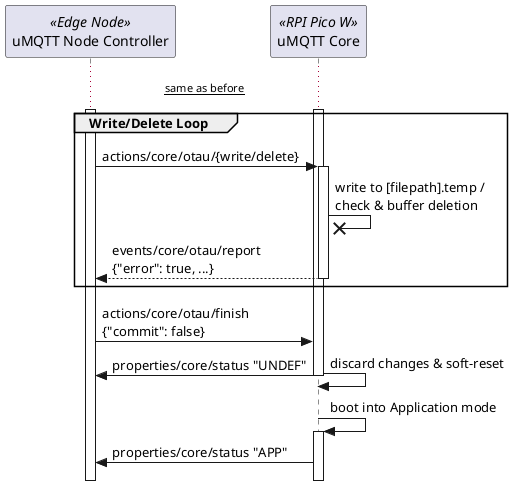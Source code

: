 @startuml
!pragma teoz true
skinparam style strictuml

participant "uMQTT Node Controller" as controller <<Edge Node>>
participant "uMQTT Core" as pico <<RPI Pico W>>

activate pico
activate controller

... __same as before__ ...

group Write/Delete Loop

    controller -> pico: actions/core/otau/{write/delete}
    activate pico
        pico -X pico: write to [filepath].temp /\ncheck & buffer deletion
    return events/core/otau/report\n{"error": true, ...}

end

controller -> pico: actions/core/otau/finish\n{"commit": false}
pico -> pico: discard changes & soft-reset
& pico -> controller: properties/core/status "UNDEF"
deactivate pico

pico -> pico: boot into Application mode
activate pico

pico -> controller: properties/core/status "APP"

@enduml
